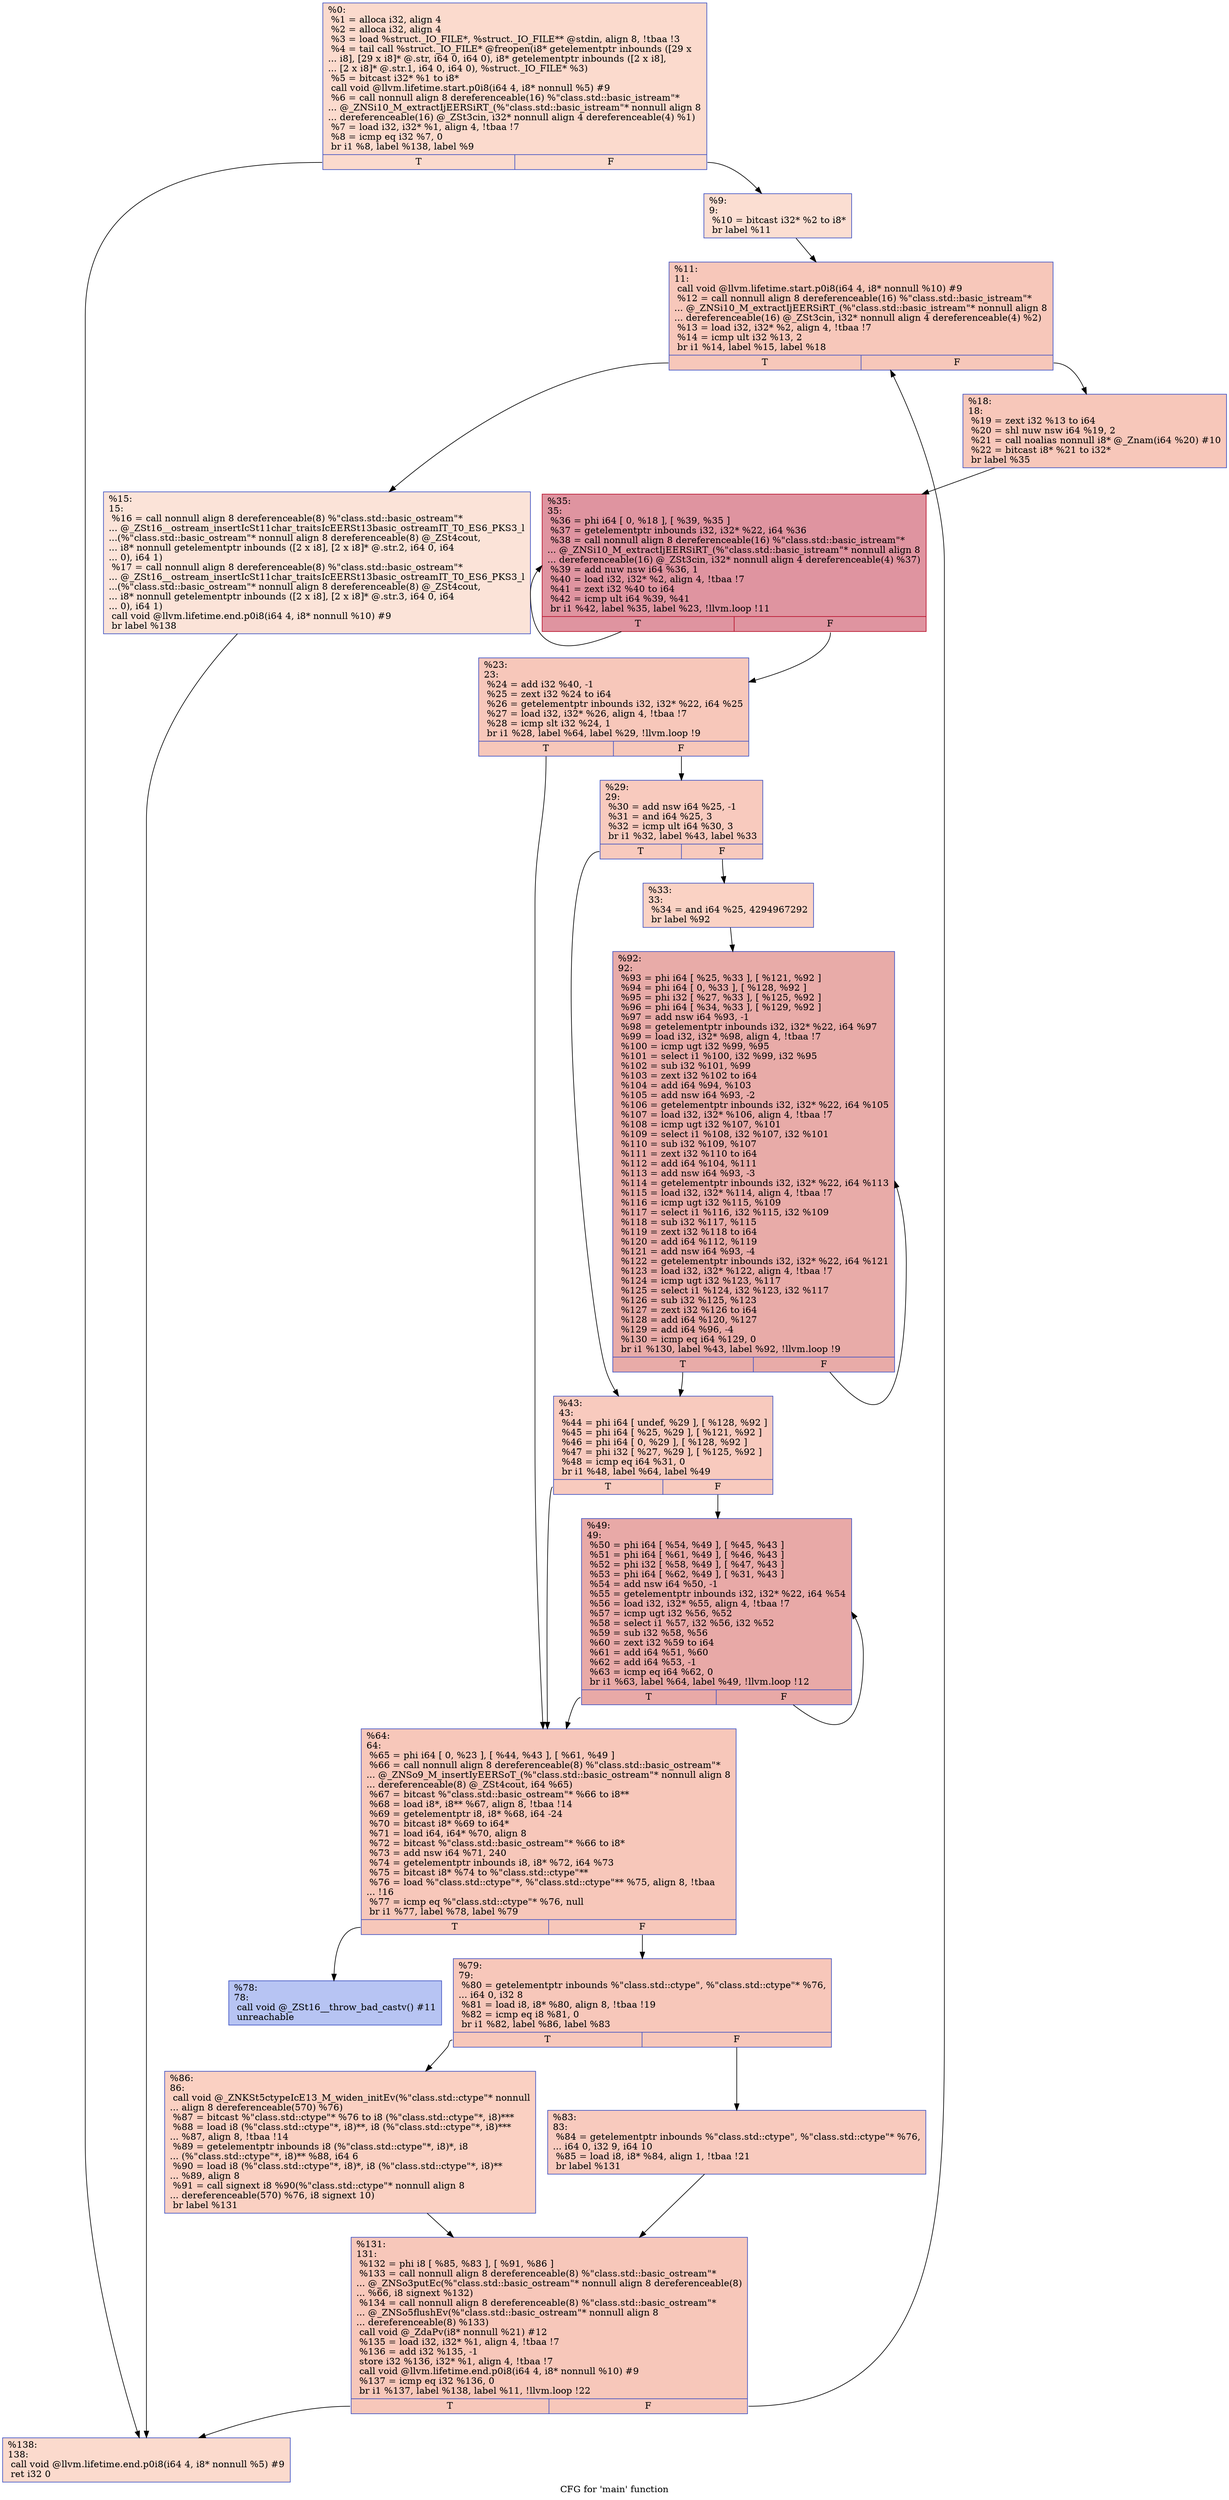 digraph "CFG for 'main' function" {
	label="CFG for 'main' function";

	Node0x562ec1584920 [shape=record,color="#3d50c3ff", style=filled, fillcolor="#f7ac8e70",label="{%0:\l  %1 = alloca i32, align 4\l  %2 = alloca i32, align 4\l  %3 = load %struct._IO_FILE*, %struct._IO_FILE** @stdin, align 8, !tbaa !3\l  %4 = tail call %struct._IO_FILE* @freopen(i8* getelementptr inbounds ([29 x\l... i8], [29 x i8]* @.str, i64 0, i64 0), i8* getelementptr inbounds ([2 x i8],\l... [2 x i8]* @.str.1, i64 0, i64 0), %struct._IO_FILE* %3)\l  %5 = bitcast i32* %1 to i8*\l  call void @llvm.lifetime.start.p0i8(i64 4, i8* nonnull %5) #9\l  %6 = call nonnull align 8 dereferenceable(16) %\"class.std::basic_istream\"*\l... @_ZNSi10_M_extractIjEERSiRT_(%\"class.std::basic_istream\"* nonnull align 8\l... dereferenceable(16) @_ZSt3cin, i32* nonnull align 4 dereferenceable(4) %1)\l  %7 = load i32, i32* %1, align 4, !tbaa !7\l  %8 = icmp eq i32 %7, 0\l  br i1 %8, label %138, label %9\l|{<s0>T|<s1>F}}"];
	Node0x562ec1584920:s0 -> Node0x562ec1585b40;
	Node0x562ec1584920:s1 -> Node0x562ec15874d0;
	Node0x562ec15874d0 [shape=record,color="#3d50c3ff", style=filled, fillcolor="#f7b59970",label="{%9:\l9:                                                \l  %10 = bitcast i32* %2 to i8*\l  br label %11\l}"];
	Node0x562ec15874d0 -> Node0x562ec1587680;
	Node0x562ec1587680 [shape=record,color="#3d50c3ff", style=filled, fillcolor="#ec7f6370",label="{%11:\l11:                                               \l  call void @llvm.lifetime.start.p0i8(i64 4, i8* nonnull %10) #9\l  %12 = call nonnull align 8 dereferenceable(16) %\"class.std::basic_istream\"*\l... @_ZNSi10_M_extractIjEERSiRT_(%\"class.std::basic_istream\"* nonnull align 8\l... dereferenceable(16) @_ZSt3cin, i32* nonnull align 4 dereferenceable(4) %2)\l  %13 = load i32, i32* %2, align 4, !tbaa !7\l  %14 = icmp ult i32 %13, 2\l  br i1 %14, label %15, label %18\l|{<s0>T|<s1>F}}"];
	Node0x562ec1587680:s0 -> Node0x562ec1588110;
	Node0x562ec1587680:s1 -> Node0x562ec1588160;
	Node0x562ec1588110 [shape=record,color="#3d50c3ff", style=filled, fillcolor="#f6bfa670",label="{%15:\l15:                                               \l  %16 = call nonnull align 8 dereferenceable(8) %\"class.std::basic_ostream\"*\l... @_ZSt16__ostream_insertIcSt11char_traitsIcEERSt13basic_ostreamIT_T0_ES6_PKS3_l\l...(%\"class.std::basic_ostream\"* nonnull align 8 dereferenceable(8) @_ZSt4cout,\l... i8* nonnull getelementptr inbounds ([2 x i8], [2 x i8]* @.str.2, i64 0, i64\l... 0), i64 1)\l  %17 = call nonnull align 8 dereferenceable(8) %\"class.std::basic_ostream\"*\l... @_ZSt16__ostream_insertIcSt11char_traitsIcEERSt13basic_ostreamIT_T0_ES6_PKS3_l\l...(%\"class.std::basic_ostream\"* nonnull align 8 dereferenceable(8) @_ZSt4cout,\l... i8* nonnull getelementptr inbounds ([2 x i8], [2 x i8]* @.str.3, i64 0, i64\l... 0), i64 1)\l  call void @llvm.lifetime.end.p0i8(i64 4, i8* nonnull %10) #9\l  br label %138\l}"];
	Node0x562ec1588110 -> Node0x562ec1585b40;
	Node0x562ec1588160 [shape=record,color="#3d50c3ff", style=filled, fillcolor="#ec7f6370",label="{%18:\l18:                                               \l  %19 = zext i32 %13 to i64\l  %20 = shl nuw nsw i64 %19, 2\l  %21 = call noalias nonnull i8* @_Znam(i64 %20) #10\l  %22 = bitcast i8* %21 to i32*\l  br label %35\l}"];
	Node0x562ec1588160 -> Node0x562ec1588c80;
	Node0x562ec1588d40 [shape=record,color="#3d50c3ff", style=filled, fillcolor="#ec7f6370",label="{%23:\l23:                                               \l  %24 = add i32 %40, -1\l  %25 = zext i32 %24 to i64\l  %26 = getelementptr inbounds i32, i32* %22, i64 %25\l  %27 = load i32, i32* %26, align 4, !tbaa !7\l  %28 = icmp slt i32 %24, 1\l  br i1 %28, label %64, label %29, !llvm.loop !9\l|{<s0>T|<s1>F}}"];
	Node0x562ec1588d40:s0 -> Node0x562ec1589090;
	Node0x562ec1588d40:s1 -> Node0x562ec1589120;
	Node0x562ec1589120 [shape=record,color="#3d50c3ff", style=filled, fillcolor="#ef886b70",label="{%29:\l29:                                               \l  %30 = add nsw i64 %25, -1\l  %31 = and i64 %25, 3\l  %32 = icmp ult i64 %30, 3\l  br i1 %32, label %43, label %33\l|{<s0>T|<s1>F}}"];
	Node0x562ec1589120:s0 -> Node0x562ec1589780;
	Node0x562ec1589120:s1 -> Node0x562ec15897d0;
	Node0x562ec15897d0 [shape=record,color="#3d50c3ff", style=filled, fillcolor="#f4987a70",label="{%33:\l33:                                               \l  %34 = and i64 %25, 4294967292\l  br label %92\l}"];
	Node0x562ec15897d0 -> Node0x562ec15899d0;
	Node0x562ec1588c80 [shape=record,color="#b70d28ff", style=filled, fillcolor="#b70d2870",label="{%35:\l35:                                               \l  %36 = phi i64 [ 0, %18 ], [ %39, %35 ]\l  %37 = getelementptr inbounds i32, i32* %22, i64 %36\l  %38 = call nonnull align 8 dereferenceable(16) %\"class.std::basic_istream\"*\l... @_ZNSi10_M_extractIjEERSiRT_(%\"class.std::basic_istream\"* nonnull align 8\l... dereferenceable(16) @_ZSt3cin, i32* nonnull align 4 dereferenceable(4) %37)\l  %39 = add nuw nsw i64 %36, 1\l  %40 = load i32, i32* %2, align 4, !tbaa !7\l  %41 = zext i32 %40 to i64\l  %42 = icmp ult i64 %39, %41\l  br i1 %42, label %35, label %23, !llvm.loop !11\l|{<s0>T|<s1>F}}"];
	Node0x562ec1588c80:s0 -> Node0x562ec1588c80;
	Node0x562ec1588c80:s1 -> Node0x562ec1588d40;
	Node0x562ec1589780 [shape=record,color="#3d50c3ff", style=filled, fillcolor="#ef886b70",label="{%43:\l43:                                               \l  %44 = phi i64 [ undef, %29 ], [ %128, %92 ]\l  %45 = phi i64 [ %25, %29 ], [ %121, %92 ]\l  %46 = phi i64 [ 0, %29 ], [ %128, %92 ]\l  %47 = phi i32 [ %27, %29 ], [ %125, %92 ]\l  %48 = icmp eq i64 %31, 0\l  br i1 %48, label %64, label %49\l|{<s0>T|<s1>F}}"];
	Node0x562ec1589780:s0 -> Node0x562ec1589090;
	Node0x562ec1589780:s1 -> Node0x562ec158a8d0;
	Node0x562ec158a8d0 [shape=record,color="#3d50c3ff", style=filled, fillcolor="#ca3b3770",label="{%49:\l49:                                               \l  %50 = phi i64 [ %54, %49 ], [ %45, %43 ]\l  %51 = phi i64 [ %61, %49 ], [ %46, %43 ]\l  %52 = phi i32 [ %58, %49 ], [ %47, %43 ]\l  %53 = phi i64 [ %62, %49 ], [ %31, %43 ]\l  %54 = add nsw i64 %50, -1\l  %55 = getelementptr inbounds i32, i32* %22, i64 %54\l  %56 = load i32, i32* %55, align 4, !tbaa !7\l  %57 = icmp ugt i32 %56, %52\l  %58 = select i1 %57, i32 %56, i32 %52\l  %59 = sub i32 %58, %56\l  %60 = zext i32 %59 to i64\l  %61 = add i64 %51, %60\l  %62 = add i64 %53, -1\l  %63 = icmp eq i64 %62, 0\l  br i1 %63, label %64, label %49, !llvm.loop !12\l|{<s0>T|<s1>F}}"];
	Node0x562ec158a8d0:s0 -> Node0x562ec1589090;
	Node0x562ec158a8d0:s1 -> Node0x562ec158a8d0;
	Node0x562ec1589090 [shape=record,color="#3d50c3ff", style=filled, fillcolor="#ec7f6370",label="{%64:\l64:                                               \l  %65 = phi i64 [ 0, %23 ], [ %44, %43 ], [ %61, %49 ]\l  %66 = call nonnull align 8 dereferenceable(8) %\"class.std::basic_ostream\"*\l... @_ZNSo9_M_insertIyEERSoT_(%\"class.std::basic_ostream\"* nonnull align 8\l... dereferenceable(8) @_ZSt4cout, i64 %65)\l  %67 = bitcast %\"class.std::basic_ostream\"* %66 to i8**\l  %68 = load i8*, i8** %67, align 8, !tbaa !14\l  %69 = getelementptr i8, i8* %68, i64 -24\l  %70 = bitcast i8* %69 to i64*\l  %71 = load i64, i64* %70, align 8\l  %72 = bitcast %\"class.std::basic_ostream\"* %66 to i8*\l  %73 = add nsw i64 %71, 240\l  %74 = getelementptr inbounds i8, i8* %72, i64 %73\l  %75 = bitcast i8* %74 to %\"class.std::ctype\"**\l  %76 = load %\"class.std::ctype\"*, %\"class.std::ctype\"** %75, align 8, !tbaa\l... !16\l  %77 = icmp eq %\"class.std::ctype\"* %76, null\l  br i1 %77, label %78, label %79\l|{<s0>T|<s1>F}}"];
	Node0x562ec1589090:s0 -> Node0x562ec158c2f0;
	Node0x562ec1589090:s1 -> Node0x562ec158c380;
	Node0x562ec158c2f0 [shape=record,color="#3d50c3ff", style=filled, fillcolor="#5b7ae570",label="{%78:\l78:                                               \l  call void @_ZSt16__throw_bad_castv() #11\l  unreachable\l}"];
	Node0x562ec158c380 [shape=record,color="#3d50c3ff", style=filled, fillcolor="#ec7f6370",label="{%79:\l79:                                               \l  %80 = getelementptr inbounds %\"class.std::ctype\", %\"class.std::ctype\"* %76,\l... i64 0, i32 8\l  %81 = load i8, i8* %80, align 8, !tbaa !19\l  %82 = icmp eq i8 %81, 0\l  br i1 %82, label %86, label %83\l|{<s0>T|<s1>F}}"];
	Node0x562ec158c380:s0 -> Node0x562ec158ca00;
	Node0x562ec158c380:s1 -> Node0x562ec158ca90;
	Node0x562ec158ca90 [shape=record,color="#3d50c3ff", style=filled, fillcolor="#ef886b70",label="{%83:\l83:                                               \l  %84 = getelementptr inbounds %\"class.std::ctype\", %\"class.std::ctype\"* %76,\l... i64 0, i32 9, i64 10\l  %85 = load i8, i8* %84, align 1, !tbaa !21\l  br label %131\l}"];
	Node0x562ec158ca90 -> Node0x562ec158cd80;
	Node0x562ec158ca00 [shape=record,color="#3d50c3ff", style=filled, fillcolor="#f3947570",label="{%86:\l86:                                               \l  call void @_ZNKSt5ctypeIcE13_M_widen_initEv(%\"class.std::ctype\"* nonnull\l... align 8 dereferenceable(570) %76)\l  %87 = bitcast %\"class.std::ctype\"* %76 to i8 (%\"class.std::ctype\"*, i8)***\l  %88 = load i8 (%\"class.std::ctype\"*, i8)**, i8 (%\"class.std::ctype\"*, i8)***\l... %87, align 8, !tbaa !14\l  %89 = getelementptr inbounds i8 (%\"class.std::ctype\"*, i8)*, i8\l... (%\"class.std::ctype\"*, i8)** %88, i64 6\l  %90 = load i8 (%\"class.std::ctype\"*, i8)*, i8 (%\"class.std::ctype\"*, i8)**\l... %89, align 8\l  %91 = call signext i8 %90(%\"class.std::ctype\"* nonnull align 8\l... dereferenceable(570) %76, i8 signext 10)\l  br label %131\l}"];
	Node0x562ec158ca00 -> Node0x562ec158cd80;
	Node0x562ec15899d0 [shape=record,color="#3d50c3ff", style=filled, fillcolor="#cc403a70",label="{%92:\l92:                                               \l  %93 = phi i64 [ %25, %33 ], [ %121, %92 ]\l  %94 = phi i64 [ 0, %33 ], [ %128, %92 ]\l  %95 = phi i32 [ %27, %33 ], [ %125, %92 ]\l  %96 = phi i64 [ %34, %33 ], [ %129, %92 ]\l  %97 = add nsw i64 %93, -1\l  %98 = getelementptr inbounds i32, i32* %22, i64 %97\l  %99 = load i32, i32* %98, align 4, !tbaa !7\l  %100 = icmp ugt i32 %99, %95\l  %101 = select i1 %100, i32 %99, i32 %95\l  %102 = sub i32 %101, %99\l  %103 = zext i32 %102 to i64\l  %104 = add i64 %94, %103\l  %105 = add nsw i64 %93, -2\l  %106 = getelementptr inbounds i32, i32* %22, i64 %105\l  %107 = load i32, i32* %106, align 4, !tbaa !7\l  %108 = icmp ugt i32 %107, %101\l  %109 = select i1 %108, i32 %107, i32 %101\l  %110 = sub i32 %109, %107\l  %111 = zext i32 %110 to i64\l  %112 = add i64 %104, %111\l  %113 = add nsw i64 %93, -3\l  %114 = getelementptr inbounds i32, i32* %22, i64 %113\l  %115 = load i32, i32* %114, align 4, !tbaa !7\l  %116 = icmp ugt i32 %115, %109\l  %117 = select i1 %116, i32 %115, i32 %109\l  %118 = sub i32 %117, %115\l  %119 = zext i32 %118 to i64\l  %120 = add i64 %112, %119\l  %121 = add nsw i64 %93, -4\l  %122 = getelementptr inbounds i32, i32* %22, i64 %121\l  %123 = load i32, i32* %122, align 4, !tbaa !7\l  %124 = icmp ugt i32 %123, %117\l  %125 = select i1 %124, i32 %123, i32 %117\l  %126 = sub i32 %125, %123\l  %127 = zext i32 %126 to i64\l  %128 = add i64 %120, %127\l  %129 = add i64 %96, -4\l  %130 = icmp eq i64 %129, 0\l  br i1 %130, label %43, label %92, !llvm.loop !9\l|{<s0>T|<s1>F}}"];
	Node0x562ec15899d0:s0 -> Node0x562ec1589780;
	Node0x562ec15899d0:s1 -> Node0x562ec15899d0;
	Node0x562ec158cd80 [shape=record,color="#3d50c3ff", style=filled, fillcolor="#ec7f6370",label="{%131:\l131:                                              \l  %132 = phi i8 [ %85, %83 ], [ %91, %86 ]\l  %133 = call nonnull align 8 dereferenceable(8) %\"class.std::basic_ostream\"*\l... @_ZNSo3putEc(%\"class.std::basic_ostream\"* nonnull align 8 dereferenceable(8)\l... %66, i8 signext %132)\l  %134 = call nonnull align 8 dereferenceable(8) %\"class.std::basic_ostream\"*\l... @_ZNSo5flushEv(%\"class.std::basic_ostream\"* nonnull align 8\l... dereferenceable(8) %133)\l  call void @_ZdaPv(i8* nonnull %21) #12\l  %135 = load i32, i32* %1, align 4, !tbaa !7\l  %136 = add i32 %135, -1\l  store i32 %136, i32* %1, align 4, !tbaa !7\l  call void @llvm.lifetime.end.p0i8(i64 4, i8* nonnull %10) #9\l  %137 = icmp eq i32 %136, 0\l  br i1 %137, label %138, label %11, !llvm.loop !22\l|{<s0>T|<s1>F}}"];
	Node0x562ec158cd80:s0 -> Node0x562ec1585b40;
	Node0x562ec158cd80:s1 -> Node0x562ec1587680;
	Node0x562ec1585b40 [shape=record,color="#3d50c3ff", style=filled, fillcolor="#f7ac8e70",label="{%138:\l138:                                              \l  call void @llvm.lifetime.end.p0i8(i64 4, i8* nonnull %5) #9\l  ret i32 0\l}"];
}
